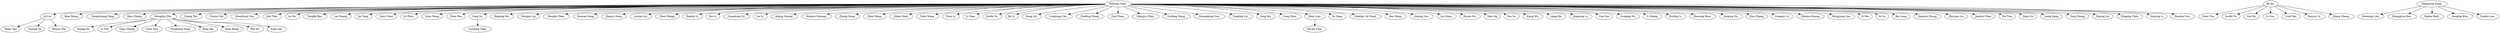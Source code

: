 strict digraph G{
"Enhong Chen " -> "Qi Liu "
"Enhong Chen " -> "Biao Xiang "
"Enhong Chen " -> "Fangshuang Tang "
"Enhong Chen " -> "Biao Chang "
"Enhong Chen " -> "Hengshu Zhu "
"Enhong Chen " -> "Chang Tan "
"Enhong Chen " -> "Chunni Dai"
"Enhong Chen " -> "Huanhuan Cao "
"Enhong Chen " -> "Jilei Tian "
"Enhong Chen " -> "Le Wu "
"Enhong Chen " -> "Tengfei Bao "
"Enhong Chen " -> "Lei Zhang "
"Enhong Chen " -> "Jie Yang "
"Enhong Chen " -> "Zaiyi Chen"
"Enhong Chen " -> "Qi Zhou "
"Enhong Chen " -> "Yijun Wang"
"Enhong Chen " -> "Zhen Pan"
"Enhong Chen " -> "Tong Xu "
"Enhong Chen " -> "Haiping Ma "
"Enhong Chen " -> "Hongjie Lin"
"Enhong Chen " -> "Hongke Zhao "
"Enhong Chen " -> "Ruoyan Kong"
"Enhong Chen " -> "Xianyu Zeng "
"Enhong Chen " -> "Liyuan Liu "
"Enhong Chen " -> "Zhen Wangy"
"Enhong Chen " -> "Xiaolin Li "
"Enhong Chen " -> "Xin Li "
"Enhong Chen " -> "Guandong Xu "
"Enhong Chen " -> "Lin Li "
"Enhong Chen " -> "Aiqing Huang "
"Enhong Chen " -> "Wenjun Ouyang "
"Enhong Chen " -> "Zheng Dong "
"Enhong Chen " -> "Zhen Wang "
"Enhong Chen " -> "Zefan Shen "
"Enhong Chen " -> "Yubo Wang "
"Enhong Chen " -> "Yitan Li "
"Enhong Chen " -> "Ji Chen "
"Enhong Chen " -> "Kuifei Yu "
"Enhong Chen " -> "Bo Li "
"Enhong Chen " -> "Dong Liu "
"Enhong Chen " -> "Lingyang Chu "
"Enhong Chen " -> "Zhefeng Wang "
"Enhong Chen " -> "Zijin Zhao "
"Enhong Chen " -> "Xiangyu Zhao "
"Enhong Chen " -> "Guifeng Wang "
"Enhong Chen " -> "Guangming Guo "
"Enhong Chen " -> "Yingling Liu "
"Enhong Chen " -> "Yong Rui "
"Enhong Chen " -> "Cong Zhao "
"Enhong Chen " -> "Zhen Liao "
"Enhong Chen " -> "Yu Yang "
"Enhong Chen " -> "Shafqat Ali Shad "
"Enhong Chen " -> "Hao Wang "
"Enhong Chen " -> "Qiming Luo "
"Enhong Chen " -> "Lei Duan "
"Enhong Chen " -> "Runze Wu "
"Enhong Chen " -> "Wan Ng"
"Enhong Chen " -> "Fan Ye "
"Enhong Chen " -> "Xiang Wu "
"Enhong Chen " -> "Liang He "
"Enhong Chen " -> "Jingsong Lv"
"Enhong Chen " -> "Can Cao"
"Enhong Chen " -> "Guoping Hu"
"Enhong Chen " -> "Yi Zheng "
"Enhong Chen " -> "Guiling Li "
"Enhong Chen " -> "Baoxing Huai "
"Enhong Chen " -> "Junping Du "
"Enhong Chen " -> "Kun Zhang"
"Enhong Chen " -> "Guangyi Lv"
"Enhong Chen " -> "Zhenya Huang"
"Enhong Chen " -> "Mingyong Gao"
"Enhong Chen " -> "Si Wei"
"Enhong Chen " -> "Yu Su"
"Enhong Chen " -> "Bai Long"
"Enhong Chen " -> "Xiaowei Zhong"
"Enhong Chen " -> "Zhiyuan Liu"
"Enhong Chen " -> "Jianhui Chen"
"Enhong Chen " -> "Fei Tian"
"Enhong Chen " -> "Qing Cui"
"Enhong Chen " -> "Liang Jiang"
"Enhong Chen " -> "Tong Zhang"
"Enhong Chen " -> "Yuping Liu"
"Enhong Chen " -> "Zhigang Chen"
"Enhong Chen " -> "Xueying Li"
"Qi Liu " -> "Yefan Tao "
"Zhen Liao " -> "Ho-Jin Choi "
"Hengshu Zhu " -> "Huang Xu "
"Hengshu Zhu " -> "Li Guo"
"Hengshu Zhu " -> "Chao Zhang"
"Hengshu Zhu " -> "Chen Zhu "
"Hengshu Zhu " -> "Pengliang Ding "
"Hengshu Zhu " -> "Fang Xie "
"Hengshu Zhu " -> "Qing Wang "
"Hengshu Zhu " -> "Wei Hu "
"Hengshu Zhu " -> "Yuan Yao "
"Bo Jin " -> "Chao Che "
"Bo Jin " -> "Kuifei Yu"
"Bo Jin " -> "Yue Qu "
"Bo Jin " -> "Li Guo "
"Bo Jin " -> "Cuili Yao "
"Bo Jin " -> "Ruiyun Yu "
"Bo Jin " -> "Qiang Zhang "
"Dongyeop Kang " -> "Woosang Lim "
"Dongyeop Kang " -> "Donggyun Han "
"Dongyeop Kang " -> "Nahea Park "
"Dongyeop Kang " -> "Sangtae Kim "
"Dongyeop Kang " -> "Soobin Lee "
"Enhong Chen " -> "Xiaohui Sun "
"Qi Liu " -> "Yuyang Ye"
"Qi Liu " -> "Wenya Zhu"
"Tong Xu " -> "Guoqing Chen "
}